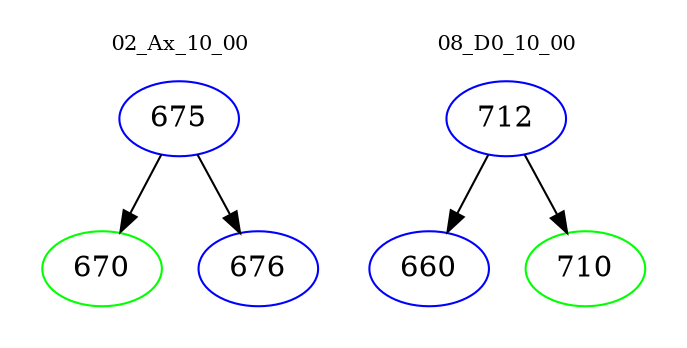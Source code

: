 digraph{
subgraph cluster_0 {
color = white
label = "02_Ax_10_00";
fontsize=10;
T0_675 [label="675", color="blue"]
T0_675 -> T0_670 [color="black"]
T0_670 [label="670", color="green"]
T0_675 -> T0_676 [color="black"]
T0_676 [label="676", color="blue"]
}
subgraph cluster_1 {
color = white
label = "08_D0_10_00";
fontsize=10;
T1_712 [label="712", color="blue"]
T1_712 -> T1_660 [color="black"]
T1_660 [label="660", color="blue"]
T1_712 -> T1_710 [color="black"]
T1_710 [label="710", color="green"]
}
}
